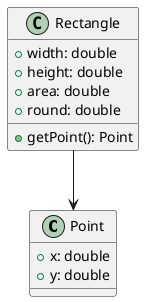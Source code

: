 @startuml

class Point {
  + x: double
  + y: double
}

class Rectangle {
  + width: double
  + height: double
  + area: double
  + round: double
  + getPoint(): Point
}

Rectangle --> Point

@enduml